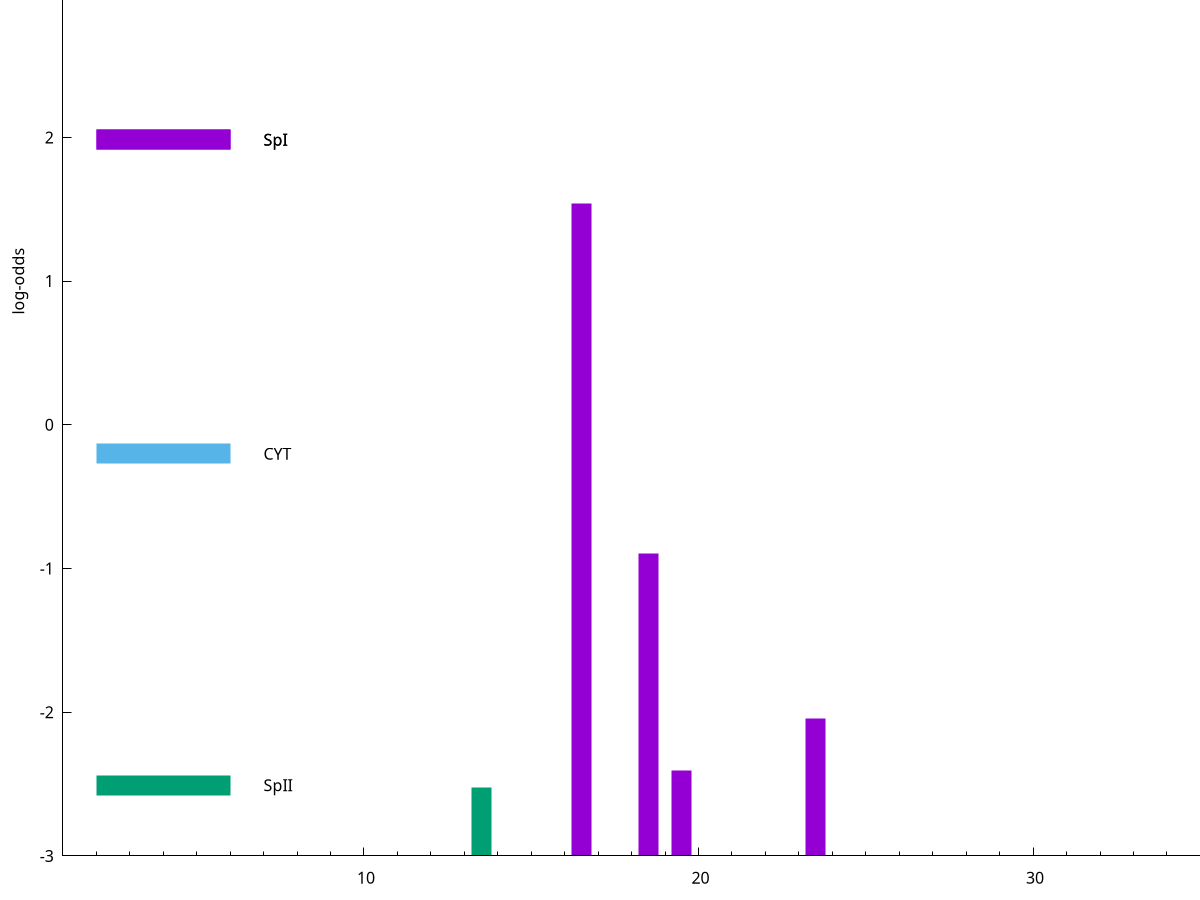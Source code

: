 set title "LipoP predictions for SRR5666485.gff"
set size 2., 1.4
set xrange [1:70] 
set mxtics 10
set yrange [-3:5]
set y2range [0:8]
set ylabel "log-odds"
set term postscript eps color solid "Helvetica" 30
set output "SRR5666485.gff22.eps"
set arrow from 2,1.98343 to 6,1.98343 nohead lt 1 lw 20
set label "SpI" at 7,1.98343
set arrow from 2,-0.200913 to 6,-0.200913 nohead lt 3 lw 20
set label "CYT" at 7,-0.200913
set arrow from 2,-2.50895 to 6,-2.50895 nohead lt 2 lw 20
set label "SpII" at 7,-2.50895
set arrow from 2,1.98343 to 6,1.98343 nohead lt 1 lw 20
set label "SpI" at 7,1.98343
# NOTE: The scores below are the log-odds scores with the threshold
# NOTE: subtracted (a hack to make gnuplot make the histogram all
# NOTE: look nice).
plot "-" axes x1y2 title "" with impulses lt 2 lw 20, "-" axes x1y2 title "" with impulses lt 1 lw 20
13.500000 0.478530
e
16.500000 4.540210
18.500000 2.106428
23.500000 0.955560
19.500000 0.594990
e
exit
